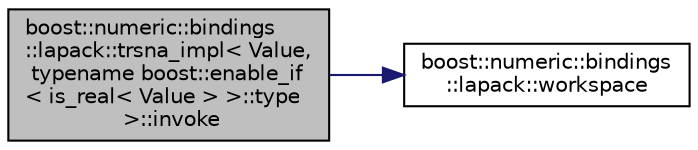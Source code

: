 digraph "boost::numeric::bindings::lapack::trsna_impl&lt; Value, typename boost::enable_if&lt; is_real&lt; Value &gt; &gt;::type &gt;::invoke"
{
  edge [fontname="Helvetica",fontsize="10",labelfontname="Helvetica",labelfontsize="10"];
  node [fontname="Helvetica",fontsize="10",shape=record];
  rankdir="LR";
  Node6 [label="boost::numeric::bindings\l::lapack::trsna_impl\< Value,\l typename boost::enable_if\l\< is_real\< Value \> \>::type\l \>::invoke",height=0.2,width=0.4,color="black", fillcolor="grey75", style="filled", fontcolor="black"];
  Node6 -> Node7 [color="midnightblue",fontsize="10",style="solid",fontname="Helvetica"];
  Node7 [label="boost::numeric::bindings\l::lapack::workspace",height=0.2,width=0.4,color="black", fillcolor="white", style="filled",URL="$dd/d80/namespaceboost_1_1numeric_1_1bindings_1_1lapack.html#ac9ce5d4f22a2ce808e88cd32bbfbe048"];
}
